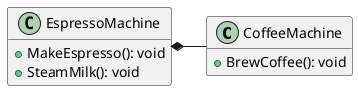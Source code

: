 @startuml
hide empty members
class CoffeeMachine {
  +BrewCoffee(): void
}

class EspressoMachine {
  +MakeEspresso(): void
  +SteamMilk(): void
}

EspressoMachine *-right---------- CoffeeMachine
@enduml